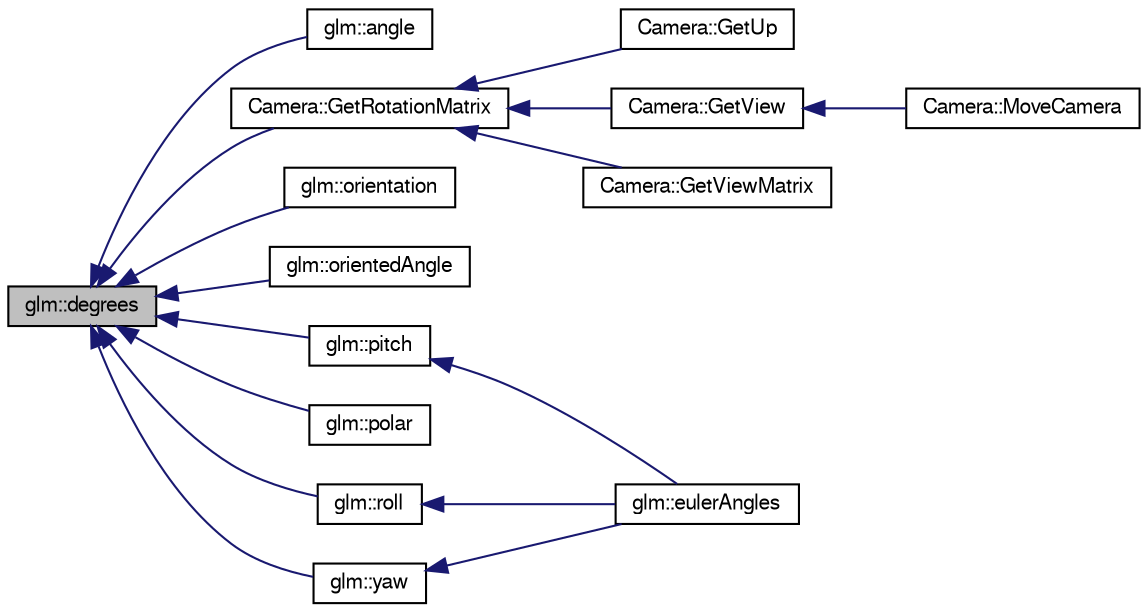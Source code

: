 digraph G
{
  bgcolor="transparent";
  edge [fontname="FreeSans",fontsize=10,labelfontname="FreeSans",labelfontsize=10];
  node [fontname="FreeSans",fontsize=10,shape=record];
  rankdir=LR;
  Node1 [label="glm::degrees",height=0.2,width=0.4,color="black", fillcolor="grey75", style="filled" fontcolor="black"];
  Node1 -> Node2 [dir=back,color="midnightblue",fontsize=10,style="solid"];
  Node2 [label="glm::angle",height=0.2,width=0.4,color="black",URL="$group__gtc__quaternion.html#g48c100d72c9c3295b75c9133ddbb83d1"];
  Node1 -> Node3 [dir=back,color="midnightblue",fontsize=10,style="solid"];
  Node3 [label="Camera::GetRotationMatrix",height=0.2,width=0.4,color="black",URL="$class_camera.html#3518233b244af839db6eefe59e7002de",tooltip="Gets the rotation matrix."];
  Node3 -> Node4 [dir=back,color="midnightblue",fontsize=10,style="solid"];
  Node4 [label="Camera::GetUp",height=0.2,width=0.4,color="black",URL="$class_camera.html#ff61f06284cca3216accdf556dfbd3c1",tooltip="Gets the camera position."];
  Node3 -> Node5 [dir=back,color="midnightblue",fontsize=10,style="solid"];
  Node5 [label="Camera::GetView",height=0.2,width=0.4,color="black",URL="$class_camera.html#338c5baf20b57652828c53e0791adf9a",tooltip="Gets the camera view."];
  Node5 -> Node6 [dir=back,color="midnightblue",fontsize=10,style="solid"];
  Node6 [label="Camera::MoveCamera",height=0.2,width=0.4,color="black",URL="$class_camera.html#ec3a27aa4de4ad2d10d421ee2fa54223",tooltip="Moves the camera."];
  Node3 -> Node7 [dir=back,color="midnightblue",fontsize=10,style="solid"];
  Node7 [label="Camera::GetViewMatrix",height=0.2,width=0.4,color="black",URL="$class_camera.html#ffa333055635aed96518c4c66be9a70c",tooltip="Gets the view matrix."];
  Node1 -> Node8 [dir=back,color="midnightblue",fontsize=10,style="solid"];
  Node8 [label="glm::orientation",height=0.2,width=0.4,color="black",URL="$group__gtx__rotate__vector.html#g6388a91274507ab81224d8f5d434875e"];
  Node1 -> Node9 [dir=back,color="midnightblue",fontsize=10,style="solid"];
  Node9 [label="glm::orientedAngle",height=0.2,width=0.4,color="black",URL="$group__gtx__vector__angle.html#gfd969749b953f7a58da4a2563d06ea36"];
  Node1 -> Node10 [dir=back,color="midnightblue",fontsize=10,style="solid"];
  Node10 [label="glm::pitch",height=0.2,width=0.4,color="black",URL="$group__gtc__quaternion.html#g091250a9d0674463c4c9342563184bcd"];
  Node10 -> Node11 [dir=back,color="midnightblue",fontsize=10,style="solid"];
  Node11 [label="glm::eulerAngles",height=0.2,width=0.4,color="black",URL="$group__gtc__quaternion.html#gb7f90472a816598e7bc7b3606dbadcac"];
  Node1 -> Node12 [dir=back,color="midnightblue",fontsize=10,style="solid"];
  Node12 [label="glm::polar",height=0.2,width=0.4,color="black",URL="$group__gtx__polar__coordinates.html#g65a075c52ee1c699d77c4a98dd266006"];
  Node1 -> Node13 [dir=back,color="midnightblue",fontsize=10,style="solid"];
  Node13 [label="glm::roll",height=0.2,width=0.4,color="black",URL="$group__gtc__quaternion.html#g3f58a75c69ff56cb9c83ea237abc1414"];
  Node13 -> Node11 [dir=back,color="midnightblue",fontsize=10,style="solid"];
  Node1 -> Node14 [dir=back,color="midnightblue",fontsize=10,style="solid"];
  Node14 [label="glm::yaw",height=0.2,width=0.4,color="black",URL="$group__gtc__quaternion.html#g36e24dea9793778d8b1093daed17eba1"];
  Node14 -> Node11 [dir=back,color="midnightblue",fontsize=10,style="solid"];
}
